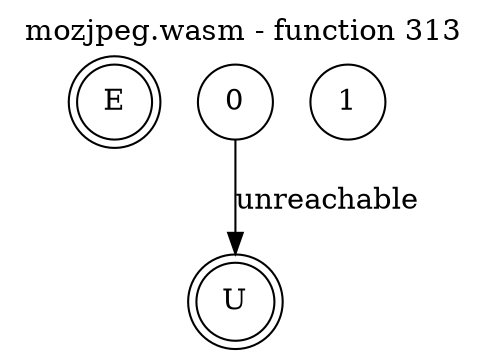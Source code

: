 digraph finite_state_machine {
    label = "mozjpeg.wasm - function 313"
    labelloc =  t
    labelfontsize = 16
    labelfontcolor = black
    labelfontname = "Helvetica"
    node [shape = doublecircle]; E U ;
node [shape=circle, fontcolor=black, style="", label="0"]0
node [shape=circle, fontcolor=black, style="", label="1"]1
node [shape=circle, fontcolor=black, style="", label="E"]E
node [shape=circle, fontcolor=black, style="", label="U"]U
    0 -> U[label="unreachable"];
}
